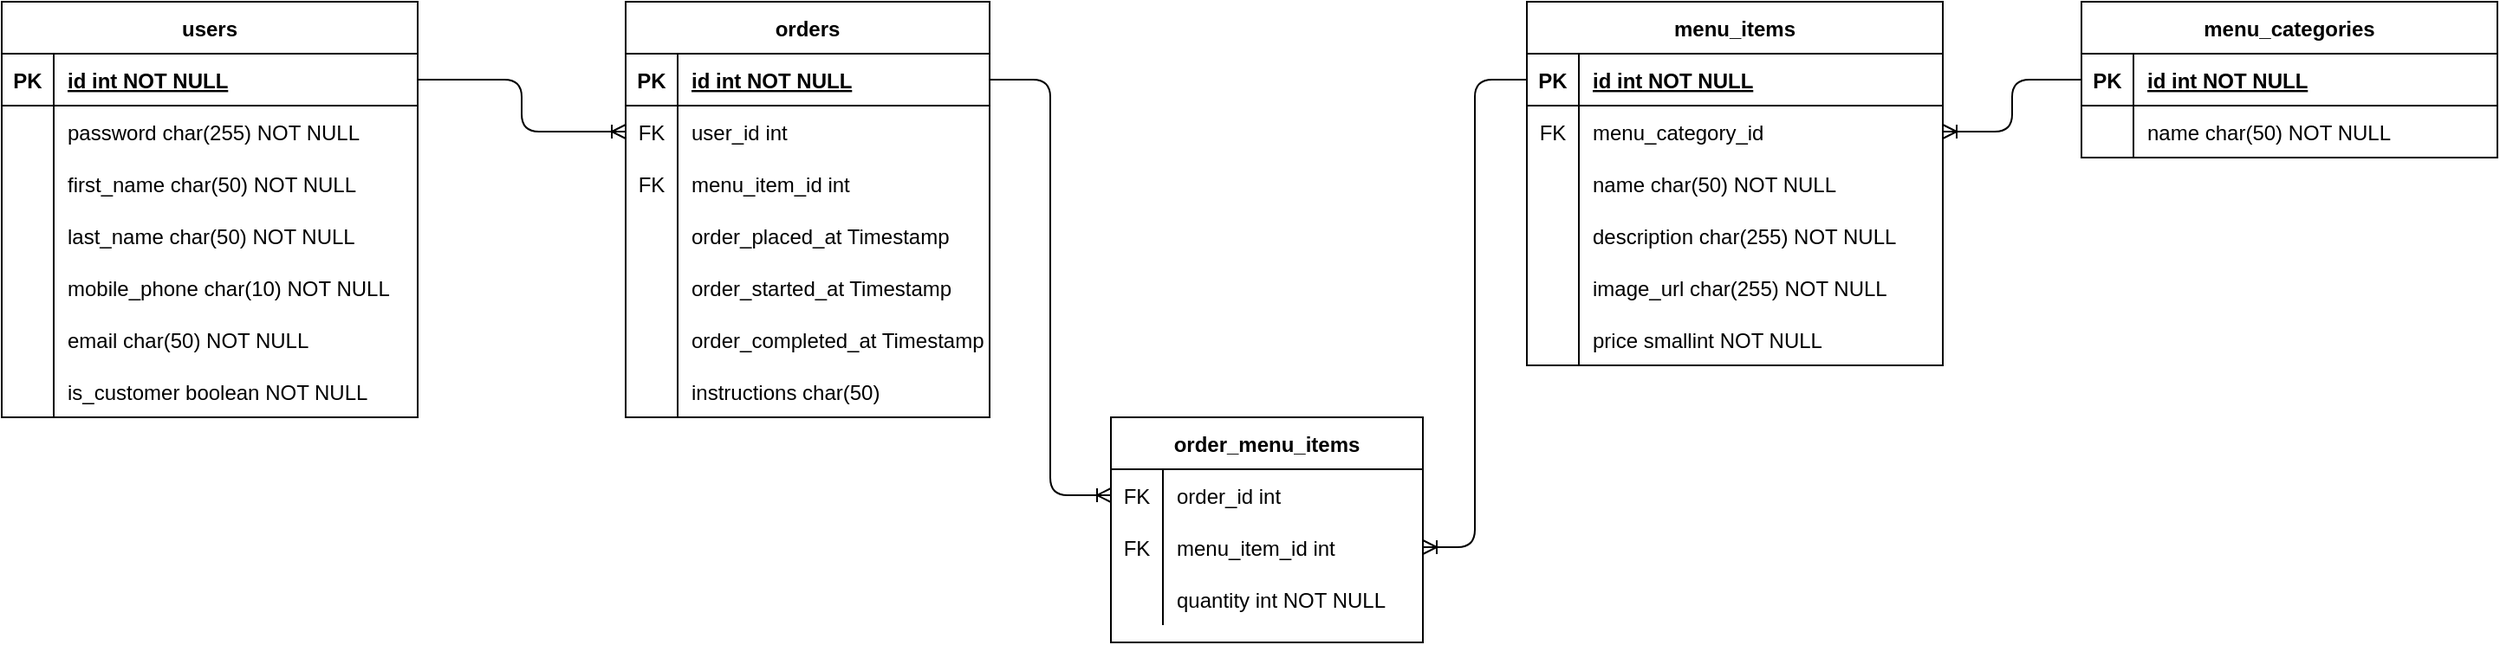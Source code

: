 <mxfile version="13.6.5">
    <diagram id="R2lEEEUBdFMjLlhIrx00" name="Page-1">
        <mxGraphModel dx="846" dy="626" grid="1" gridSize="10" guides="1" tooltips="1" connect="1" arrows="1" fold="1" page="1" pageScale="1" pageWidth="1700" pageHeight="1100" math="0" shadow="0" extFonts="Permanent Marker^https://fonts.googleapis.com/css?family=Permanent+Marker">
            <root>
                <mxCell id="0"/>
                <mxCell id="1" parent="0"/>
                <mxCell id="fJEe5nH0A4SApuXAiFwZ-61" value="" style="edgeStyle=orthogonalEdgeStyle;fontSize=12;html=1;endArrow=ERoneToMany;exitX=0;exitY=0.5;exitDx=0;exitDy=0;entryX=1;entryY=0.5;entryDx=0;entryDy=0;" parent="1" source="C-vyLk0tnHw3VtMMgP7b-3" target="fJEe5nH0A4SApuXAiFwZ-32" edge="1">
                    <mxGeometry width="100" height="100" relative="1" as="geometry">
                        <mxPoint x="740" y="430" as="sourcePoint"/>
                        <mxPoint x="840" y="330" as="targetPoint"/>
                    </mxGeometry>
                </mxCell>
                <mxCell id="fJEe5nH0A4SApuXAiFwZ-63" value="" style="edgeStyle=orthogonalEdgeStyle;fontSize=12;html=1;endArrow=ERoneToMany;exitX=1;exitY=0.5;exitDx=0;exitDy=0;entryX=0;entryY=0.5;entryDx=0;entryDy=0;" parent="1" source="C-vyLk0tnHw3VtMMgP7b-24" target="fJEe5nH0A4SApuXAiFwZ-39" edge="1">
                    <mxGeometry width="100" height="100" relative="1" as="geometry">
                        <mxPoint x="420" y="190" as="sourcePoint"/>
                        <mxPoint x="520" y="90" as="targetPoint"/>
                    </mxGeometry>
                </mxCell>
                <mxCell id="C-vyLk0tnHw3VtMMgP7b-2" value="menu_categories" style="shape=table;startSize=30;container=1;collapsible=1;childLayout=tableLayout;fixedRows=1;rowLines=0;fontStyle=1;align=center;resizeLast=1;" parent="1" vertex="1">
                    <mxGeometry x="1280" y="40" width="240" height="90" as="geometry"/>
                </mxCell>
                <mxCell id="C-vyLk0tnHw3VtMMgP7b-3" value="" style="shape=partialRectangle;collapsible=0;dropTarget=0;pointerEvents=0;fillColor=none;points=[[0,0.5],[1,0.5]];portConstraint=eastwest;top=0;left=0;right=0;bottom=1;" parent="C-vyLk0tnHw3VtMMgP7b-2" vertex="1">
                    <mxGeometry y="30" width="240" height="30" as="geometry"/>
                </mxCell>
                <mxCell id="C-vyLk0tnHw3VtMMgP7b-4" value="PK" style="shape=partialRectangle;overflow=hidden;connectable=0;fillColor=none;top=0;left=0;bottom=0;right=0;fontStyle=1;" parent="C-vyLk0tnHw3VtMMgP7b-3" vertex="1">
                    <mxGeometry width="30" height="30" as="geometry"/>
                </mxCell>
                <mxCell id="C-vyLk0tnHw3VtMMgP7b-5" value="id int NOT NULL " style="shape=partialRectangle;overflow=hidden;connectable=0;fillColor=none;top=0;left=0;bottom=0;right=0;align=left;spacingLeft=6;fontStyle=5;" parent="C-vyLk0tnHw3VtMMgP7b-3" vertex="1">
                    <mxGeometry x="30" width="210" height="30" as="geometry"/>
                </mxCell>
                <mxCell id="C-vyLk0tnHw3VtMMgP7b-6" value="" style="shape=partialRectangle;collapsible=0;dropTarget=0;pointerEvents=0;fillColor=none;points=[[0,0.5],[1,0.5]];portConstraint=eastwest;top=0;left=0;right=0;bottom=0;" parent="C-vyLk0tnHw3VtMMgP7b-2" vertex="1">
                    <mxGeometry y="60" width="240" height="30" as="geometry"/>
                </mxCell>
                <mxCell id="C-vyLk0tnHw3VtMMgP7b-7" value="" style="shape=partialRectangle;overflow=hidden;connectable=0;fillColor=none;top=0;left=0;bottom=0;right=0;" parent="C-vyLk0tnHw3VtMMgP7b-6" vertex="1">
                    <mxGeometry width="30" height="30" as="geometry"/>
                </mxCell>
                <mxCell id="C-vyLk0tnHw3VtMMgP7b-8" value="name char(50) NOT NULL" style="shape=partialRectangle;overflow=hidden;connectable=0;fillColor=none;top=0;left=0;bottom=0;right=0;align=left;spacingLeft=6;" parent="C-vyLk0tnHw3VtMMgP7b-6" vertex="1">
                    <mxGeometry x="30" width="210" height="30" as="geometry"/>
                </mxCell>
                <mxCell id="C-vyLk0tnHw3VtMMgP7b-13" value="menu_items" style="shape=table;startSize=30;container=1;collapsible=1;childLayout=tableLayout;fixedRows=1;rowLines=0;fontStyle=1;align=center;resizeLast=1;" parent="1" vertex="1">
                    <mxGeometry x="960" y="40" width="240" height="210" as="geometry"/>
                </mxCell>
                <mxCell id="C-vyLk0tnHw3VtMMgP7b-14" value="" style="shape=partialRectangle;collapsible=0;dropTarget=0;pointerEvents=0;fillColor=none;points=[[0,0.5],[1,0.5]];portConstraint=eastwest;top=0;left=0;right=0;bottom=1;" parent="C-vyLk0tnHw3VtMMgP7b-13" vertex="1">
                    <mxGeometry y="30" width="240" height="30" as="geometry"/>
                </mxCell>
                <mxCell id="C-vyLk0tnHw3VtMMgP7b-15" value="PK" style="shape=partialRectangle;overflow=hidden;connectable=0;fillColor=none;top=0;left=0;bottom=0;right=0;fontStyle=1;" parent="C-vyLk0tnHw3VtMMgP7b-14" vertex="1">
                    <mxGeometry width="30" height="30" as="geometry"/>
                </mxCell>
                <mxCell id="C-vyLk0tnHw3VtMMgP7b-16" value="id int NOT NULL " style="shape=partialRectangle;overflow=hidden;connectable=0;fillColor=none;top=0;left=0;bottom=0;right=0;align=left;spacingLeft=6;fontStyle=5;" parent="C-vyLk0tnHw3VtMMgP7b-14" vertex="1">
                    <mxGeometry x="30" width="210" height="30" as="geometry"/>
                </mxCell>
                <mxCell id="fJEe5nH0A4SApuXAiFwZ-32" value="" style="shape=partialRectangle;collapsible=0;dropTarget=0;pointerEvents=0;fillColor=none;top=0;left=0;bottom=0;right=0;points=[[0,0.5],[1,0.5]];portConstraint=eastwest;" parent="C-vyLk0tnHw3VtMMgP7b-13" vertex="1">
                    <mxGeometry y="60" width="240" height="30" as="geometry"/>
                </mxCell>
                <mxCell id="fJEe5nH0A4SApuXAiFwZ-33" value="FK" style="shape=partialRectangle;connectable=0;fillColor=none;top=0;left=0;bottom=0;right=0;fontStyle=0;overflow=hidden;" parent="fJEe5nH0A4SApuXAiFwZ-32" vertex="1">
                    <mxGeometry width="30" height="30" as="geometry"/>
                </mxCell>
                <mxCell id="fJEe5nH0A4SApuXAiFwZ-34" value="menu_category_id" style="shape=partialRectangle;connectable=0;fillColor=none;top=0;left=0;bottom=0;right=0;align=left;spacingLeft=6;fontStyle=0;overflow=hidden;" parent="fJEe5nH0A4SApuXAiFwZ-32" vertex="1">
                    <mxGeometry x="30" width="210" height="30" as="geometry"/>
                </mxCell>
                <mxCell id="C-vyLk0tnHw3VtMMgP7b-17" value="" style="shape=partialRectangle;collapsible=0;dropTarget=0;pointerEvents=0;fillColor=none;points=[[0,0.5],[1,0.5]];portConstraint=eastwest;top=0;left=0;right=0;bottom=0;" parent="C-vyLk0tnHw3VtMMgP7b-13" vertex="1">
                    <mxGeometry y="90" width="240" height="30" as="geometry"/>
                </mxCell>
                <mxCell id="C-vyLk0tnHw3VtMMgP7b-18" value="" style="shape=partialRectangle;overflow=hidden;connectable=0;fillColor=none;top=0;left=0;bottom=0;right=0;" parent="C-vyLk0tnHw3VtMMgP7b-17" vertex="1">
                    <mxGeometry width="30" height="30" as="geometry"/>
                </mxCell>
                <mxCell id="C-vyLk0tnHw3VtMMgP7b-19" value="name char(50) NOT NULL" style="shape=partialRectangle;overflow=hidden;connectable=0;fillColor=none;top=0;left=0;bottom=0;right=0;align=left;spacingLeft=6;" parent="C-vyLk0tnHw3VtMMgP7b-17" vertex="1">
                    <mxGeometry x="30" width="210" height="30" as="geometry"/>
                </mxCell>
                <mxCell id="fJEe5nH0A4SApuXAiFwZ-55" value="" style="shape=partialRectangle;collapsible=0;dropTarget=0;pointerEvents=0;fillColor=none;top=0;left=0;bottom=0;right=0;points=[[0,0.5],[1,0.5]];portConstraint=eastwest;" parent="C-vyLk0tnHw3VtMMgP7b-13" vertex="1">
                    <mxGeometry y="120" width="240" height="30" as="geometry"/>
                </mxCell>
                <mxCell id="fJEe5nH0A4SApuXAiFwZ-56" value="" style="shape=partialRectangle;connectable=0;fillColor=none;top=0;left=0;bottom=0;right=0;editable=1;overflow=hidden;" parent="fJEe5nH0A4SApuXAiFwZ-55" vertex="1">
                    <mxGeometry width="30" height="30" as="geometry"/>
                </mxCell>
                <mxCell id="fJEe5nH0A4SApuXAiFwZ-57" value="description char(255) NOT NULL" style="shape=partialRectangle;connectable=0;fillColor=none;top=0;left=0;bottom=0;right=0;align=left;spacingLeft=6;overflow=hidden;" parent="fJEe5nH0A4SApuXAiFwZ-55" vertex="1">
                    <mxGeometry x="30" width="210" height="30" as="geometry"/>
                </mxCell>
                <mxCell id="fJEe5nH0A4SApuXAiFwZ-58" value="" style="shape=partialRectangle;collapsible=0;dropTarget=0;pointerEvents=0;fillColor=none;top=0;left=0;bottom=0;right=0;points=[[0,0.5],[1,0.5]];portConstraint=eastwest;" parent="C-vyLk0tnHw3VtMMgP7b-13" vertex="1">
                    <mxGeometry y="150" width="240" height="30" as="geometry"/>
                </mxCell>
                <mxCell id="fJEe5nH0A4SApuXAiFwZ-59" value="" style="shape=partialRectangle;connectable=0;fillColor=none;top=0;left=0;bottom=0;right=0;editable=1;overflow=hidden;" parent="fJEe5nH0A4SApuXAiFwZ-58" vertex="1">
                    <mxGeometry width="30" height="30" as="geometry"/>
                </mxCell>
                <mxCell id="fJEe5nH0A4SApuXAiFwZ-60" value="image_url char(255) NOT NULL" style="shape=partialRectangle;connectable=0;fillColor=none;top=0;left=0;bottom=0;right=0;align=left;spacingLeft=6;overflow=hidden;" parent="fJEe5nH0A4SApuXAiFwZ-58" vertex="1">
                    <mxGeometry x="30" width="210" height="30" as="geometry"/>
                </mxCell>
                <mxCell id="fJEe5nH0A4SApuXAiFwZ-36" value="" style="shape=partialRectangle;collapsible=0;dropTarget=0;pointerEvents=0;fillColor=none;top=0;left=0;bottom=0;right=0;points=[[0,0.5],[1,0.5]];portConstraint=eastwest;" parent="C-vyLk0tnHw3VtMMgP7b-13" vertex="1">
                    <mxGeometry y="180" width="240" height="30" as="geometry"/>
                </mxCell>
                <mxCell id="fJEe5nH0A4SApuXAiFwZ-37" value="" style="shape=partialRectangle;connectable=0;fillColor=none;top=0;left=0;bottom=0;right=0;editable=1;overflow=hidden;" parent="fJEe5nH0A4SApuXAiFwZ-36" vertex="1">
                    <mxGeometry width="30" height="30" as="geometry"/>
                </mxCell>
                <mxCell id="fJEe5nH0A4SApuXAiFwZ-38" value="price smallint NOT NULL" style="shape=partialRectangle;connectable=0;fillColor=none;top=0;left=0;bottom=0;right=0;align=left;spacingLeft=6;overflow=hidden;" parent="fJEe5nH0A4SApuXAiFwZ-36" vertex="1">
                    <mxGeometry x="30" width="210" height="30" as="geometry"/>
                </mxCell>
                <mxCell id="C-vyLk0tnHw3VtMMgP7b-23" value="users" style="shape=table;startSize=30;container=1;collapsible=1;childLayout=tableLayout;fixedRows=1;rowLines=0;fontStyle=1;align=center;resizeLast=1;" parent="1" vertex="1">
                    <mxGeometry x="80" y="40" width="240" height="240" as="geometry"/>
                </mxCell>
                <mxCell id="C-vyLk0tnHw3VtMMgP7b-24" value="" style="shape=partialRectangle;collapsible=0;dropTarget=0;pointerEvents=0;fillColor=none;points=[[0,0.5],[1,0.5]];portConstraint=eastwest;top=0;left=0;right=0;bottom=1;" parent="C-vyLk0tnHw3VtMMgP7b-23" vertex="1">
                    <mxGeometry y="30" width="240" height="30" as="geometry"/>
                </mxCell>
                <mxCell id="C-vyLk0tnHw3VtMMgP7b-25" value="PK" style="shape=partialRectangle;overflow=hidden;connectable=0;fillColor=none;top=0;left=0;bottom=0;right=0;fontStyle=1;" parent="C-vyLk0tnHw3VtMMgP7b-24" vertex="1">
                    <mxGeometry width="30" height="30" as="geometry"/>
                </mxCell>
                <mxCell id="C-vyLk0tnHw3VtMMgP7b-26" value="id int NOT NULL " style="shape=partialRectangle;overflow=hidden;connectable=0;fillColor=none;top=0;left=0;bottom=0;right=0;align=left;spacingLeft=6;fontStyle=5;" parent="C-vyLk0tnHw3VtMMgP7b-24" vertex="1">
                    <mxGeometry x="30" width="210" height="30" as="geometry"/>
                </mxCell>
                <mxCell id="3" value="" style="shape=partialRectangle;collapsible=0;dropTarget=0;pointerEvents=0;fillColor=none;top=0;left=0;bottom=0;right=0;points=[[0,0.5],[1,0.5]];portConstraint=eastwest;" parent="C-vyLk0tnHw3VtMMgP7b-23" vertex="1">
                    <mxGeometry y="60" width="240" height="30" as="geometry"/>
                </mxCell>
                <mxCell id="4" value="" style="shape=partialRectangle;connectable=0;fillColor=none;top=0;left=0;bottom=0;right=0;editable=1;overflow=hidden;" parent="3" vertex="1">
                    <mxGeometry width="30" height="30" as="geometry"/>
                </mxCell>
                <mxCell id="5" value="password char(255) NOT NULL" style="shape=partialRectangle;connectable=0;fillColor=none;top=0;left=0;bottom=0;right=0;align=left;spacingLeft=6;overflow=hidden;" parent="3" vertex="1">
                    <mxGeometry x="30" width="210" height="30" as="geometry"/>
                </mxCell>
                <mxCell id="C-vyLk0tnHw3VtMMgP7b-27" value="" style="shape=partialRectangle;collapsible=0;dropTarget=0;pointerEvents=0;fillColor=none;points=[[0,0.5],[1,0.5]];portConstraint=eastwest;top=0;left=0;right=0;bottom=0;" parent="C-vyLk0tnHw3VtMMgP7b-23" vertex="1">
                    <mxGeometry y="90" width="240" height="30" as="geometry"/>
                </mxCell>
                <mxCell id="C-vyLk0tnHw3VtMMgP7b-28" value="" style="shape=partialRectangle;overflow=hidden;connectable=0;fillColor=none;top=0;left=0;bottom=0;right=0;" parent="C-vyLk0tnHw3VtMMgP7b-27" vertex="1">
                    <mxGeometry width="30" height="30" as="geometry"/>
                </mxCell>
                <mxCell id="C-vyLk0tnHw3VtMMgP7b-29" value="first_name char(50) NOT NULL" style="shape=partialRectangle;overflow=hidden;connectable=0;fillColor=none;top=0;left=0;bottom=0;right=0;align=left;spacingLeft=6;" parent="C-vyLk0tnHw3VtMMgP7b-27" vertex="1">
                    <mxGeometry x="30" width="210" height="30" as="geometry"/>
                </mxCell>
                <mxCell id="fJEe5nH0A4SApuXAiFwZ-14" value="" style="shape=partialRectangle;collapsible=0;dropTarget=0;pointerEvents=0;fillColor=none;top=0;left=0;bottom=0;right=0;points=[[0,0.5],[1,0.5]];portConstraint=eastwest;" parent="C-vyLk0tnHw3VtMMgP7b-23" vertex="1">
                    <mxGeometry y="120" width="240" height="30" as="geometry"/>
                </mxCell>
                <mxCell id="fJEe5nH0A4SApuXAiFwZ-15" value="" style="shape=partialRectangle;connectable=0;fillColor=none;top=0;left=0;bottom=0;right=0;editable=1;overflow=hidden;" parent="fJEe5nH0A4SApuXAiFwZ-14" vertex="1">
                    <mxGeometry width="30" height="30" as="geometry"/>
                </mxCell>
                <mxCell id="fJEe5nH0A4SApuXAiFwZ-16" value="last_name char(50) NOT NULL" style="shape=partialRectangle;connectable=0;fillColor=none;top=0;left=0;bottom=0;right=0;align=left;spacingLeft=6;overflow=hidden;" parent="fJEe5nH0A4SApuXAiFwZ-14" vertex="1">
                    <mxGeometry x="30" width="210" height="30" as="geometry"/>
                </mxCell>
                <mxCell id="fJEe5nH0A4SApuXAiFwZ-26" value="" style="shape=partialRectangle;collapsible=0;dropTarget=0;pointerEvents=0;fillColor=none;top=0;left=0;bottom=0;right=0;points=[[0,0.5],[1,0.5]];portConstraint=eastwest;" parent="C-vyLk0tnHw3VtMMgP7b-23" vertex="1">
                    <mxGeometry y="150" width="240" height="30" as="geometry"/>
                </mxCell>
                <mxCell id="fJEe5nH0A4SApuXAiFwZ-27" value="" style="shape=partialRectangle;connectable=0;fillColor=none;top=0;left=0;bottom=0;right=0;editable=1;overflow=hidden;" parent="fJEe5nH0A4SApuXAiFwZ-26" vertex="1">
                    <mxGeometry width="30" height="30" as="geometry"/>
                </mxCell>
                <mxCell id="fJEe5nH0A4SApuXAiFwZ-28" value="mobile_phone char(10) NOT NULL" style="shape=partialRectangle;connectable=0;fillColor=none;top=0;left=0;bottom=0;right=0;align=left;spacingLeft=6;overflow=hidden;" parent="fJEe5nH0A4SApuXAiFwZ-26" vertex="1">
                    <mxGeometry x="30" width="210" height="30" as="geometry"/>
                </mxCell>
                <mxCell id="fJEe5nH0A4SApuXAiFwZ-23" value="" style="shape=partialRectangle;collapsible=0;dropTarget=0;pointerEvents=0;fillColor=none;top=0;left=0;bottom=0;right=0;points=[[0,0.5],[1,0.5]];portConstraint=eastwest;" parent="C-vyLk0tnHw3VtMMgP7b-23" vertex="1">
                    <mxGeometry y="180" width="240" height="30" as="geometry"/>
                </mxCell>
                <mxCell id="fJEe5nH0A4SApuXAiFwZ-24" value="" style="shape=partialRectangle;connectable=0;fillColor=none;top=0;left=0;bottom=0;right=0;editable=1;overflow=hidden;" parent="fJEe5nH0A4SApuXAiFwZ-23" vertex="1">
                    <mxGeometry width="30" height="30" as="geometry"/>
                </mxCell>
                <mxCell id="fJEe5nH0A4SApuXAiFwZ-25" value="email char(50) NOT NULL" style="shape=partialRectangle;connectable=0;fillColor=none;top=0;left=0;bottom=0;right=0;align=left;spacingLeft=6;overflow=hidden;" parent="fJEe5nH0A4SApuXAiFwZ-23" vertex="1">
                    <mxGeometry x="30" width="210" height="30" as="geometry"/>
                </mxCell>
                <mxCell id="Phko4dD1WRNUNqzbCicm-2" value="" style="shape=partialRectangle;collapsible=0;dropTarget=0;pointerEvents=0;fillColor=none;top=0;left=0;bottom=0;right=0;points=[[0,0.5],[1,0.5]];portConstraint=eastwest;" parent="C-vyLk0tnHw3VtMMgP7b-23" vertex="1">
                    <mxGeometry y="210" width="240" height="30" as="geometry"/>
                </mxCell>
                <mxCell id="Phko4dD1WRNUNqzbCicm-3" value="" style="shape=partialRectangle;connectable=0;fillColor=none;top=0;left=0;bottom=0;right=0;editable=1;overflow=hidden;" parent="Phko4dD1WRNUNqzbCicm-2" vertex="1">
                    <mxGeometry width="30" height="30" as="geometry"/>
                </mxCell>
                <mxCell id="Phko4dD1WRNUNqzbCicm-4" value="is_customer boolean NOT NULL" style="shape=partialRectangle;connectable=0;fillColor=none;top=0;left=0;bottom=0;right=0;align=left;spacingLeft=6;overflow=hidden;" parent="Phko4dD1WRNUNqzbCicm-2" vertex="1">
                    <mxGeometry x="30" width="210" height="30" as="geometry"/>
                </mxCell>
                <mxCell id="fJEe5nH0A4SApuXAiFwZ-1" value="orders" style="shape=table;startSize=30;container=1;collapsible=1;childLayout=tableLayout;fixedRows=1;rowLines=0;fontStyle=1;align=center;resizeLast=1;" parent="1" vertex="1">
                    <mxGeometry x="440" y="40" width="210" height="240" as="geometry"/>
                </mxCell>
                <mxCell id="fJEe5nH0A4SApuXAiFwZ-2" value="" style="shape=partialRectangle;collapsible=0;dropTarget=0;pointerEvents=0;fillColor=none;top=0;left=0;bottom=1;right=0;points=[[0,0.5],[1,0.5]];portConstraint=eastwest;" parent="fJEe5nH0A4SApuXAiFwZ-1" vertex="1">
                    <mxGeometry y="30" width="210" height="30" as="geometry"/>
                </mxCell>
                <mxCell id="fJEe5nH0A4SApuXAiFwZ-3" value="PK" style="shape=partialRectangle;connectable=0;fillColor=none;top=0;left=0;bottom=0;right=0;fontStyle=1;overflow=hidden;" parent="fJEe5nH0A4SApuXAiFwZ-2" vertex="1">
                    <mxGeometry width="30" height="30" as="geometry"/>
                </mxCell>
                <mxCell id="fJEe5nH0A4SApuXAiFwZ-4" value="id int NOT NULL" style="shape=partialRectangle;connectable=0;fillColor=none;top=0;left=0;bottom=0;right=0;align=left;spacingLeft=6;fontStyle=5;overflow=hidden;" parent="fJEe5nH0A4SApuXAiFwZ-2" vertex="1">
                    <mxGeometry x="30" width="180" height="30" as="geometry"/>
                </mxCell>
                <mxCell id="fJEe5nH0A4SApuXAiFwZ-39" value="" style="shape=partialRectangle;collapsible=0;dropTarget=0;pointerEvents=0;fillColor=none;top=0;left=0;bottom=0;right=0;points=[[0,0.5],[1,0.5]];portConstraint=eastwest;" parent="fJEe5nH0A4SApuXAiFwZ-1" vertex="1">
                    <mxGeometry y="60" width="210" height="30" as="geometry"/>
                </mxCell>
                <mxCell id="fJEe5nH0A4SApuXAiFwZ-40" value="FK" style="shape=partialRectangle;connectable=0;fillColor=none;top=0;left=0;bottom=0;right=0;fontStyle=0;overflow=hidden;" parent="fJEe5nH0A4SApuXAiFwZ-39" vertex="1">
                    <mxGeometry width="30" height="30" as="geometry"/>
                </mxCell>
                <mxCell id="fJEe5nH0A4SApuXAiFwZ-41" value="user_id int" style="shape=partialRectangle;connectable=0;fillColor=none;top=0;left=0;bottom=0;right=0;align=left;spacingLeft=6;fontStyle=0;overflow=hidden;" parent="fJEe5nH0A4SApuXAiFwZ-39" vertex="1">
                    <mxGeometry x="30" width="180" height="30" as="geometry"/>
                </mxCell>
                <mxCell id="fJEe5nH0A4SApuXAiFwZ-45" value="" style="shape=partialRectangle;collapsible=0;dropTarget=0;pointerEvents=0;fillColor=none;top=0;left=0;bottom=0;right=0;points=[[0,0.5],[1,0.5]];portConstraint=eastwest;" parent="fJEe5nH0A4SApuXAiFwZ-1" vertex="1">
                    <mxGeometry y="90" width="210" height="30" as="geometry"/>
                </mxCell>
                <mxCell id="fJEe5nH0A4SApuXAiFwZ-46" value="FK" style="shape=partialRectangle;connectable=0;fillColor=none;top=0;left=0;bottom=0;right=0;fontStyle=0;overflow=hidden;" parent="fJEe5nH0A4SApuXAiFwZ-45" vertex="1">
                    <mxGeometry width="30" height="30" as="geometry"/>
                </mxCell>
                <mxCell id="fJEe5nH0A4SApuXAiFwZ-47" value="menu_item_id int" style="shape=partialRectangle;connectable=0;fillColor=none;top=0;left=0;bottom=0;right=0;align=left;spacingLeft=6;fontStyle=0;overflow=hidden;" parent="fJEe5nH0A4SApuXAiFwZ-45" vertex="1">
                    <mxGeometry x="30" width="180" height="30" as="geometry"/>
                </mxCell>
                <mxCell id="fJEe5nH0A4SApuXAiFwZ-8" value="" style="shape=partialRectangle;collapsible=0;dropTarget=0;pointerEvents=0;fillColor=none;top=0;left=0;bottom=0;right=0;points=[[0,0.5],[1,0.5]];portConstraint=eastwest;" parent="fJEe5nH0A4SApuXAiFwZ-1" vertex="1">
                    <mxGeometry y="120" width="210" height="30" as="geometry"/>
                </mxCell>
                <mxCell id="fJEe5nH0A4SApuXAiFwZ-9" value="" style="shape=partialRectangle;connectable=0;fillColor=none;top=0;left=0;bottom=0;right=0;editable=1;overflow=hidden;" parent="fJEe5nH0A4SApuXAiFwZ-8" vertex="1">
                    <mxGeometry width="30" height="30" as="geometry"/>
                </mxCell>
                <mxCell id="fJEe5nH0A4SApuXAiFwZ-10" value="order_placed_at Timestamp" style="shape=partialRectangle;connectable=0;fillColor=none;top=0;left=0;bottom=0;right=0;align=left;spacingLeft=6;overflow=hidden;" parent="fJEe5nH0A4SApuXAiFwZ-8" vertex="1">
                    <mxGeometry x="30" width="180" height="30" as="geometry"/>
                </mxCell>
                <mxCell id="fJEe5nH0A4SApuXAiFwZ-11" value="" style="shape=partialRectangle;collapsible=0;dropTarget=0;pointerEvents=0;fillColor=none;top=0;left=0;bottom=0;right=0;points=[[0,0.5],[1,0.5]];portConstraint=eastwest;" parent="fJEe5nH0A4SApuXAiFwZ-1" vertex="1">
                    <mxGeometry y="150" width="210" height="30" as="geometry"/>
                </mxCell>
                <mxCell id="fJEe5nH0A4SApuXAiFwZ-12" value="" style="shape=partialRectangle;connectable=0;fillColor=none;top=0;left=0;bottom=0;right=0;editable=1;overflow=hidden;" parent="fJEe5nH0A4SApuXAiFwZ-11" vertex="1">
                    <mxGeometry width="30" height="30" as="geometry"/>
                </mxCell>
                <mxCell id="fJEe5nH0A4SApuXAiFwZ-13" value="order_started_at Timestamp" style="shape=partialRectangle;connectable=0;fillColor=none;top=0;left=0;bottom=0;right=0;align=left;spacingLeft=6;overflow=hidden;" parent="fJEe5nH0A4SApuXAiFwZ-11" vertex="1">
                    <mxGeometry x="30" width="180" height="30" as="geometry"/>
                </mxCell>
                <mxCell id="fJEe5nH0A4SApuXAiFwZ-48" value="" style="shape=partialRectangle;collapsible=0;dropTarget=0;pointerEvents=0;fillColor=none;top=0;left=0;bottom=0;right=0;points=[[0,0.5],[1,0.5]];portConstraint=eastwest;" parent="fJEe5nH0A4SApuXAiFwZ-1" vertex="1">
                    <mxGeometry y="180" width="210" height="30" as="geometry"/>
                </mxCell>
                <mxCell id="fJEe5nH0A4SApuXAiFwZ-49" value="" style="shape=partialRectangle;connectable=0;fillColor=none;top=0;left=0;bottom=0;right=0;editable=1;overflow=hidden;" parent="fJEe5nH0A4SApuXAiFwZ-48" vertex="1">
                    <mxGeometry width="30" height="30" as="geometry"/>
                </mxCell>
                <mxCell id="fJEe5nH0A4SApuXAiFwZ-50" value="order_completed_at Timestamp" style="shape=partialRectangle;connectable=0;fillColor=none;top=0;left=0;bottom=0;right=0;align=left;spacingLeft=6;overflow=hidden;" parent="fJEe5nH0A4SApuXAiFwZ-48" vertex="1">
                    <mxGeometry x="30" width="180" height="30" as="geometry"/>
                </mxCell>
                <mxCell id="27" value="" style="shape=partialRectangle;collapsible=0;dropTarget=0;pointerEvents=0;fillColor=none;top=0;left=0;bottom=0;right=0;points=[[0,0.5],[1,0.5]];portConstraint=eastwest;" vertex="1" parent="fJEe5nH0A4SApuXAiFwZ-1">
                    <mxGeometry y="210" width="210" height="30" as="geometry"/>
                </mxCell>
                <mxCell id="28" value="" style="shape=partialRectangle;connectable=0;fillColor=none;top=0;left=0;bottom=0;right=0;editable=1;overflow=hidden;" vertex="1" parent="27">
                    <mxGeometry width="30" height="30" as="geometry"/>
                </mxCell>
                <mxCell id="29" value="instructions char(50)" style="shape=partialRectangle;connectable=0;fillColor=none;top=0;left=0;bottom=0;right=0;align=left;spacingLeft=6;overflow=hidden;" vertex="1" parent="27">
                    <mxGeometry x="30" width="180" height="30" as="geometry"/>
                </mxCell>
                <mxCell id="6" value="order_menu_items" style="shape=table;startSize=30;container=1;collapsible=1;childLayout=tableLayout;fixedRows=1;rowLines=0;fontStyle=1;align=center;resizeLast=1;" parent="1" vertex="1">
                    <mxGeometry x="720" y="280" width="180" height="130" as="geometry"/>
                </mxCell>
                <mxCell id="19" value="" style="shape=partialRectangle;collapsible=0;dropTarget=0;pointerEvents=0;fillColor=none;top=0;left=0;bottom=0;right=0;points=[[0,0.5],[1,0.5]];portConstraint=eastwest;" parent="6" vertex="1">
                    <mxGeometry y="30" width="180" height="30" as="geometry"/>
                </mxCell>
                <mxCell id="20" value="FK" style="shape=partialRectangle;connectable=0;fillColor=none;top=0;left=0;bottom=0;right=0;fontStyle=0;overflow=hidden;" parent="19" vertex="1">
                    <mxGeometry width="30" height="30" as="geometry"/>
                </mxCell>
                <mxCell id="21" value="order_id int" style="shape=partialRectangle;connectable=0;fillColor=none;top=0;left=0;bottom=0;right=0;align=left;spacingLeft=6;fontStyle=0;overflow=hidden;" parent="19" vertex="1">
                    <mxGeometry x="30" width="150" height="30" as="geometry"/>
                </mxCell>
                <mxCell id="22" value="" style="shape=partialRectangle;collapsible=0;dropTarget=0;pointerEvents=0;fillColor=none;top=0;left=0;bottom=0;right=0;points=[[0,0.5],[1,0.5]];portConstraint=eastwest;" parent="6" vertex="1">
                    <mxGeometry y="60" width="180" height="30" as="geometry"/>
                </mxCell>
                <mxCell id="23" value="FK" style="shape=partialRectangle;connectable=0;fillColor=none;top=0;left=0;bottom=0;right=0;fontStyle=0;overflow=hidden;" parent="22" vertex="1">
                    <mxGeometry width="30" height="30" as="geometry"/>
                </mxCell>
                <mxCell id="24" value="menu_item_id int" style="shape=partialRectangle;connectable=0;fillColor=none;top=0;left=0;bottom=0;right=0;align=left;spacingLeft=6;fontStyle=0;overflow=hidden;" parent="22" vertex="1">
                    <mxGeometry x="30" width="150" height="30" as="geometry"/>
                </mxCell>
                <mxCell id="10" value="" style="shape=partialRectangle;collapsible=0;dropTarget=0;pointerEvents=0;fillColor=none;top=0;left=0;bottom=0;right=0;points=[[0,0.5],[1,0.5]];portConstraint=eastwest;" parent="6" vertex="1">
                    <mxGeometry y="90" width="180" height="30" as="geometry"/>
                </mxCell>
                <mxCell id="11" value="" style="shape=partialRectangle;connectable=0;fillColor=none;top=0;left=0;bottom=0;right=0;editable=1;overflow=hidden;" parent="10" vertex="1">
                    <mxGeometry width="30" height="30" as="geometry"/>
                </mxCell>
                <mxCell id="12" value="quantity int NOT NULL" style="shape=partialRectangle;connectable=0;fillColor=none;top=0;left=0;bottom=0;right=0;align=left;spacingLeft=6;overflow=hidden;" parent="10" vertex="1">
                    <mxGeometry x="30" width="150" height="30" as="geometry"/>
                </mxCell>
                <mxCell id="25" value="" style="edgeStyle=orthogonalEdgeStyle;fontSize=12;html=1;endArrow=ERoneToMany;exitX=1;exitY=0.5;exitDx=0;exitDy=0;entryX=0;entryY=0.5;entryDx=0;entryDy=0;" parent="1" source="fJEe5nH0A4SApuXAiFwZ-2" target="19" edge="1">
                    <mxGeometry width="100" height="100" relative="1" as="geometry">
                        <mxPoint x="720" y="170" as="sourcePoint"/>
                        <mxPoint x="820" y="70" as="targetPoint"/>
                    </mxGeometry>
                </mxCell>
                <mxCell id="26" value="" style="edgeStyle=orthogonalEdgeStyle;fontSize=12;html=1;endArrow=ERoneToMany;exitX=0;exitY=0.5;exitDx=0;exitDy=0;entryX=1;entryY=0.5;entryDx=0;entryDy=0;" parent="1" source="C-vyLk0tnHw3VtMMgP7b-14" target="22" edge="1">
                    <mxGeometry width="100" height="100" relative="1" as="geometry">
                        <mxPoint x="750" y="240" as="sourcePoint"/>
                        <mxPoint x="850" y="140" as="targetPoint"/>
                    </mxGeometry>
                </mxCell>
            </root>
        </mxGraphModel>
    </diagram>
</mxfile>
